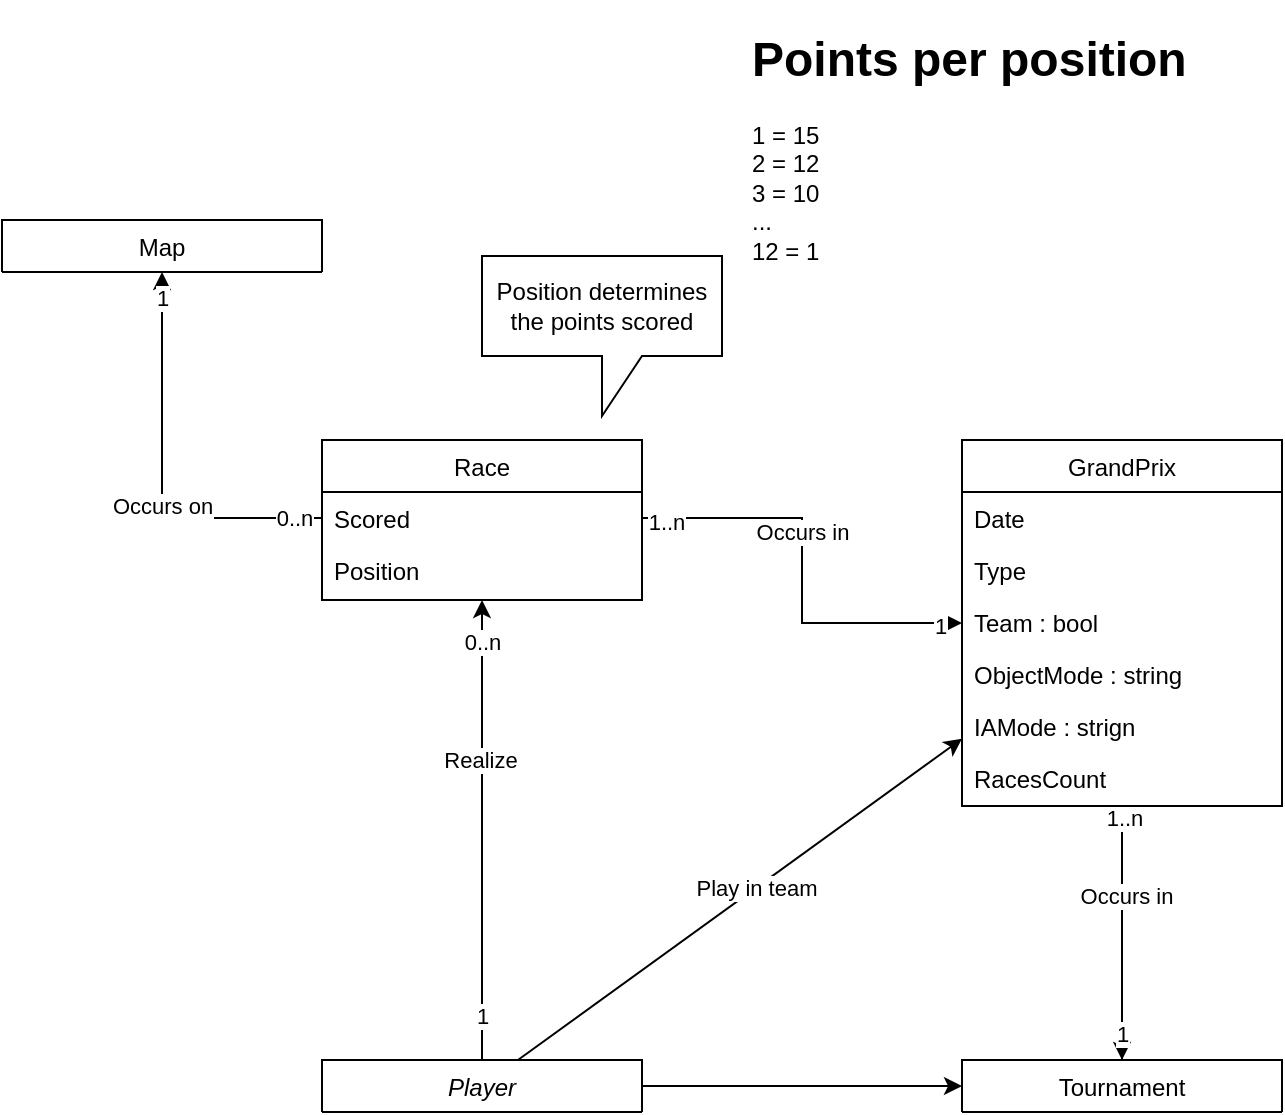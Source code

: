 <mxfile version="24.0.4" type="device">
  <diagram id="C5RBs43oDa-KdzZeNtuy" name="Page-1">
    <mxGraphModel dx="1482" dy="878" grid="1" gridSize="10" guides="1" tooltips="1" connect="1" arrows="1" fold="1" page="1" pageScale="1" pageWidth="827" pageHeight="1169" math="0" shadow="0">
      <root>
        <mxCell id="WIyWlLk6GJQsqaUBKTNV-0" />
        <mxCell id="WIyWlLk6GJQsqaUBKTNV-1" parent="WIyWlLk6GJQsqaUBKTNV-0" />
        <mxCell id="X79P-a3b31aQpc4Z4LpM-3" style="edgeStyle=orthogonalEdgeStyle;rounded=0;orthogonalLoop=1;jettySize=auto;html=1;" parent="WIyWlLk6GJQsqaUBKTNV-1" source="zkfFHV4jXpPFQw0GAbJ--0" target="X79P-a3b31aQpc4Z4LpM-0" edge="1">
          <mxGeometry relative="1" as="geometry" />
        </mxCell>
        <mxCell id="X79P-a3b31aQpc4Z4LpM-4" value="Realize" style="edgeLabel;html=1;align=center;verticalAlign=middle;resizable=0;points=[];" parent="X79P-a3b31aQpc4Z4LpM-3" vertex="1" connectable="0">
          <mxGeometry x="0.308" y="1" relative="1" as="geometry">
            <mxPoint as="offset" />
          </mxGeometry>
        </mxCell>
        <mxCell id="X79P-a3b31aQpc4Z4LpM-5" value="1" style="edgeLabel;html=1;align=center;verticalAlign=middle;resizable=0;points=[];" parent="X79P-a3b31aQpc4Z4LpM-3" vertex="1" connectable="0">
          <mxGeometry x="-0.804" relative="1" as="geometry">
            <mxPoint as="offset" />
          </mxGeometry>
        </mxCell>
        <mxCell id="X79P-a3b31aQpc4Z4LpM-6" value="0..n" style="edgeLabel;html=1;align=center;verticalAlign=middle;resizable=0;points=[];" parent="X79P-a3b31aQpc4Z4LpM-3" vertex="1" connectable="0">
          <mxGeometry x="0.821" relative="1" as="geometry">
            <mxPoint as="offset" />
          </mxGeometry>
        </mxCell>
        <mxCell id="OfAiOOOyODkjugbo0GrF-1" style="edgeStyle=orthogonalEdgeStyle;rounded=0;orthogonalLoop=1;jettySize=auto;html=1;" parent="WIyWlLk6GJQsqaUBKTNV-1" source="X79P-a3b31aQpc4Z4LpM-11" target="zkfFHV4jXpPFQw0GAbJ--17" edge="1">
          <mxGeometry relative="1" as="geometry">
            <mxPoint x="370" y="470" as="sourcePoint" />
          </mxGeometry>
        </mxCell>
        <mxCell id="zkfFHV4jXpPFQw0GAbJ--0" value="Player" style="swimlane;fontStyle=2;align=center;verticalAlign=top;childLayout=stackLayout;horizontal=1;startSize=26;horizontalStack=0;resizeParent=1;resizeLast=0;collapsible=1;marginBottom=0;rounded=0;shadow=0;strokeWidth=1;" parent="WIyWlLk6GJQsqaUBKTNV-1" vertex="1" collapsed="1">
          <mxGeometry x="190" y="530" width="160" height="26" as="geometry">
            <mxRectangle x="190" y="470" width="160" height="90" as="alternateBounds" />
          </mxGeometry>
        </mxCell>
        <mxCell id="zkfFHV4jXpPFQw0GAbJ--1" value="NickName" style="text;align=left;verticalAlign=top;spacingLeft=4;spacingRight=4;overflow=hidden;rotatable=0;points=[[0,0.5],[1,0.5]];portConstraint=eastwest;" parent="zkfFHV4jXpPFQw0GAbJ--0" vertex="1">
          <mxGeometry y="26" width="160" height="26" as="geometry" />
        </mxCell>
        <mxCell id="zkfFHV4jXpPFQw0GAbJ--3" value="Email Address" style="text;align=left;verticalAlign=top;spacingLeft=4;spacingRight=4;overflow=hidden;rotatable=0;points=[[0,0.5],[1,0.5]];portConstraint=eastwest;rounded=0;shadow=0;html=0;" parent="zkfFHV4jXpPFQw0GAbJ--0" vertex="1">
          <mxGeometry y="52" width="160" height="26" as="geometry" />
        </mxCell>
        <mxCell id="X79P-a3b31aQpc4Z4LpM-15" style="edgeStyle=orthogonalEdgeStyle;rounded=0;orthogonalLoop=1;jettySize=auto;html=1;" parent="WIyWlLk6GJQsqaUBKTNV-1" source="zkfFHV4jXpPFQw0GAbJ--17" target="X79P-a3b31aQpc4Z4LpM-11" edge="1">
          <mxGeometry relative="1" as="geometry" />
        </mxCell>
        <mxCell id="X79P-a3b31aQpc4Z4LpM-16" value="Occurs in" style="edgeLabel;html=1;align=center;verticalAlign=middle;resizable=0;points=[];" parent="X79P-a3b31aQpc4Z4LpM-15" vertex="1" connectable="0">
          <mxGeometry x="-0.292" y="2" relative="1" as="geometry">
            <mxPoint as="offset" />
          </mxGeometry>
        </mxCell>
        <mxCell id="X79P-a3b31aQpc4Z4LpM-17" value="1..n" style="edgeLabel;html=1;align=center;verticalAlign=middle;resizable=0;points=[];" parent="X79P-a3b31aQpc4Z4LpM-15" vertex="1" connectable="0">
          <mxGeometry x="-0.908" y="1" relative="1" as="geometry">
            <mxPoint as="offset" />
          </mxGeometry>
        </mxCell>
        <mxCell id="X79P-a3b31aQpc4Z4LpM-18" value="1" style="edgeLabel;html=1;align=center;verticalAlign=middle;resizable=0;points=[];" parent="X79P-a3b31aQpc4Z4LpM-15" vertex="1" connectable="0">
          <mxGeometry x="0.785" relative="1" as="geometry">
            <mxPoint as="offset" />
          </mxGeometry>
        </mxCell>
        <mxCell id="zkfFHV4jXpPFQw0GAbJ--17" value="GrandPrix" style="swimlane;fontStyle=0;align=center;verticalAlign=top;childLayout=stackLayout;horizontal=1;startSize=26;horizontalStack=0;resizeParent=1;resizeLast=0;collapsible=1;marginBottom=0;rounded=0;shadow=0;strokeWidth=1;" parent="WIyWlLk6GJQsqaUBKTNV-1" vertex="1">
          <mxGeometry x="510" y="220" width="160" height="183" as="geometry">
            <mxRectangle x="510" y="170" width="160" height="26" as="alternateBounds" />
          </mxGeometry>
        </mxCell>
        <mxCell id="zkfFHV4jXpPFQw0GAbJ--18" value="Date" style="text;align=left;verticalAlign=top;spacingLeft=4;spacingRight=4;overflow=hidden;rotatable=0;points=[[0,0.5],[1,0.5]];portConstraint=eastwest;" parent="zkfFHV4jXpPFQw0GAbJ--17" vertex="1">
          <mxGeometry y="26" width="160" height="26" as="geometry" />
        </mxCell>
        <mxCell id="X79P-a3b31aQpc4Z4LpM-22" value="Type" style="text;align=left;verticalAlign=top;spacingLeft=4;spacingRight=4;overflow=hidden;rotatable=0;points=[[0,0.5],[1,0.5]];portConstraint=eastwest;" parent="zkfFHV4jXpPFQw0GAbJ--17" vertex="1">
          <mxGeometry y="52" width="160" height="26" as="geometry" />
        </mxCell>
        <mxCell id="X79P-a3b31aQpc4Z4LpM-25" value="Team : bool&#xa;" style="text;align=left;verticalAlign=top;spacingLeft=4;spacingRight=4;overflow=hidden;rotatable=0;points=[[0,0.5],[1,0.5]];portConstraint=eastwest;" parent="zkfFHV4jXpPFQw0GAbJ--17" vertex="1">
          <mxGeometry y="78" width="160" height="26" as="geometry" />
        </mxCell>
        <mxCell id="X79P-a3b31aQpc4Z4LpM-23" value="ObjectMode : string" style="text;align=left;verticalAlign=top;spacingLeft=4;spacingRight=4;overflow=hidden;rotatable=0;points=[[0,0.5],[1,0.5]];portConstraint=eastwest;" parent="zkfFHV4jXpPFQw0GAbJ--17" vertex="1">
          <mxGeometry y="104" width="160" height="26" as="geometry" />
        </mxCell>
        <mxCell id="X79P-a3b31aQpc4Z4LpM-24" value="IAMode : strign" style="text;align=left;verticalAlign=top;spacingLeft=4;spacingRight=4;overflow=hidden;rotatable=0;points=[[0,0.5],[1,0.5]];portConstraint=eastwest;" parent="zkfFHV4jXpPFQw0GAbJ--17" vertex="1">
          <mxGeometry y="130" width="160" height="26" as="geometry" />
        </mxCell>
        <mxCell id="OfAiOOOyODkjugbo0GrF-0" value="RacesCount" style="text;align=left;verticalAlign=top;spacingLeft=4;spacingRight=4;overflow=hidden;rotatable=0;points=[[0,0.5],[1,0.5]];portConstraint=eastwest;" parent="zkfFHV4jXpPFQw0GAbJ--17" vertex="1">
          <mxGeometry y="156" width="160" height="26" as="geometry" />
        </mxCell>
        <mxCell id="X79P-a3b31aQpc4Z4LpM-0" value="Race" style="swimlane;fontStyle=0;align=center;verticalAlign=top;childLayout=stackLayout;horizontal=1;startSize=26;horizontalStack=0;resizeParent=1;resizeLast=0;collapsible=1;marginBottom=0;rounded=0;shadow=0;strokeWidth=1;" parent="WIyWlLk6GJQsqaUBKTNV-1" vertex="1">
          <mxGeometry x="190" y="220" width="160" height="80" as="geometry">
            <mxRectangle x="190" y="220" width="160" height="26" as="alternateBounds" />
          </mxGeometry>
        </mxCell>
        <mxCell id="X79P-a3b31aQpc4Z4LpM-1" value="Scored" style="text;align=left;verticalAlign=top;spacingLeft=4;spacingRight=4;overflow=hidden;rotatable=0;points=[[0,0.5],[1,0.5]];portConstraint=eastwest;" parent="X79P-a3b31aQpc4Z4LpM-0" vertex="1">
          <mxGeometry y="26" width="160" height="26" as="geometry" />
        </mxCell>
        <mxCell id="X79P-a3b31aQpc4Z4LpM-29" value="Position" style="text;align=left;verticalAlign=top;spacingLeft=4;spacingRight=4;overflow=hidden;rotatable=0;points=[[0,0.5],[1,0.5]];portConstraint=eastwest;" parent="X79P-a3b31aQpc4Z4LpM-0" vertex="1">
          <mxGeometry y="52" width="160" height="26" as="geometry" />
        </mxCell>
        <mxCell id="X79P-a3b31aQpc4Z4LpM-7" style="edgeStyle=orthogonalEdgeStyle;rounded=0;orthogonalLoop=1;jettySize=auto;html=1;" parent="WIyWlLk6GJQsqaUBKTNV-1" source="X79P-a3b31aQpc4Z4LpM-1" target="zkfFHV4jXpPFQw0GAbJ--17" edge="1">
          <mxGeometry relative="1" as="geometry" />
        </mxCell>
        <mxCell id="X79P-a3b31aQpc4Z4LpM-8" value="Occurs in" style="edgeLabel;html=1;align=center;verticalAlign=middle;resizable=0;points=[];" parent="X79P-a3b31aQpc4Z4LpM-7" vertex="1" connectable="0">
          <mxGeometry x="-0.185" relative="1" as="geometry">
            <mxPoint as="offset" />
          </mxGeometry>
        </mxCell>
        <mxCell id="X79P-a3b31aQpc4Z4LpM-9" value="1..n" style="edgeLabel;html=1;align=center;verticalAlign=middle;resizable=0;points=[];" parent="X79P-a3b31aQpc4Z4LpM-7" vertex="1" connectable="0">
          <mxGeometry x="-0.888" y="-2" relative="1" as="geometry">
            <mxPoint as="offset" />
          </mxGeometry>
        </mxCell>
        <mxCell id="X79P-a3b31aQpc4Z4LpM-10" value="1" style="edgeLabel;html=1;align=center;verticalAlign=middle;resizable=0;points=[];" parent="X79P-a3b31aQpc4Z4LpM-7" vertex="1" connectable="0">
          <mxGeometry x="0.895" y="-1" relative="1" as="geometry">
            <mxPoint as="offset" />
          </mxGeometry>
        </mxCell>
        <mxCell id="X79P-a3b31aQpc4Z4LpM-30" value="Map" style="swimlane;fontStyle=0;align=center;verticalAlign=top;childLayout=stackLayout;horizontal=1;startSize=26;horizontalStack=0;resizeParent=1;resizeLast=0;collapsible=1;marginBottom=0;rounded=0;shadow=0;strokeWidth=1;" parent="WIyWlLk6GJQsqaUBKTNV-1" vertex="1" collapsed="1">
          <mxGeometry x="30" y="110" width="160" height="26" as="geometry">
            <mxRectangle x="30" y="110" width="160" height="60" as="alternateBounds" />
          </mxGeometry>
        </mxCell>
        <mxCell id="X79P-a3b31aQpc4Z4LpM-31" value="Name" style="text;align=left;verticalAlign=top;spacingLeft=4;spacingRight=4;overflow=hidden;rotatable=0;points=[[0,0.5],[1,0.5]];portConstraint=eastwest;" parent="X79P-a3b31aQpc4Z4LpM-30" vertex="1">
          <mxGeometry y="26" width="160" height="26" as="geometry" />
        </mxCell>
        <mxCell id="X79P-a3b31aQpc4Z4LpM-33" style="edgeStyle=orthogonalEdgeStyle;rounded=0;orthogonalLoop=1;jettySize=auto;html=1;exitX=0;exitY=0.5;exitDx=0;exitDy=0;" parent="WIyWlLk6GJQsqaUBKTNV-1" source="X79P-a3b31aQpc4Z4LpM-1" target="X79P-a3b31aQpc4Z4LpM-30" edge="1">
          <mxGeometry relative="1" as="geometry" />
        </mxCell>
        <mxCell id="X79P-a3b31aQpc4Z4LpM-34" value="Occurs on" style="edgeLabel;html=1;align=center;verticalAlign=middle;resizable=0;points=[];" parent="X79P-a3b31aQpc4Z4LpM-33" vertex="1" connectable="0">
          <mxGeometry x="-0.15" relative="1" as="geometry">
            <mxPoint as="offset" />
          </mxGeometry>
        </mxCell>
        <mxCell id="X79P-a3b31aQpc4Z4LpM-35" value="1" style="edgeLabel;html=1;align=center;verticalAlign=middle;resizable=0;points=[];" parent="X79P-a3b31aQpc4Z4LpM-33" vertex="1" connectable="0">
          <mxGeometry x="0.874" relative="1" as="geometry">
            <mxPoint as="offset" />
          </mxGeometry>
        </mxCell>
        <mxCell id="X79P-a3b31aQpc4Z4LpM-36" value="0..n" style="edgeLabel;html=1;align=center;verticalAlign=middle;resizable=0;points=[];" parent="X79P-a3b31aQpc4Z4LpM-33" vertex="1" connectable="0">
          <mxGeometry x="-0.855" relative="1" as="geometry">
            <mxPoint as="offset" />
          </mxGeometry>
        </mxCell>
        <mxCell id="X79P-a3b31aQpc4Z4LpM-37" value="Position determines the points scored" style="shape=callout;whiteSpace=wrap;html=1;perimeter=calloutPerimeter;" parent="WIyWlLk6GJQsqaUBKTNV-1" vertex="1">
          <mxGeometry x="270" y="128" width="120" height="80" as="geometry" />
        </mxCell>
        <mxCell id="X79P-a3b31aQpc4Z4LpM-39" value="&lt;h1&gt;Points per position&lt;/h1&gt;&lt;div&gt;1 = 15&lt;/div&gt;&lt;div&gt;2 = 12&lt;/div&gt;&lt;div&gt;3 = 10&lt;/div&gt;&lt;div&gt;...&lt;/div&gt;&lt;div&gt;12 = 1&lt;/div&gt;" style="text;html=1;strokeColor=none;fillColor=none;spacing=5;spacingTop=-20;whiteSpace=wrap;overflow=hidden;rounded=0;" parent="WIyWlLk6GJQsqaUBKTNV-1" vertex="1">
          <mxGeometry x="400" y="10" width="250" height="126" as="geometry" />
        </mxCell>
        <mxCell id="OfAiOOOyODkjugbo0GrF-6" value="" style="edgeStyle=orthogonalEdgeStyle;rounded=0;orthogonalLoop=1;jettySize=auto;html=1;" parent="WIyWlLk6GJQsqaUBKTNV-1" source="zkfFHV4jXpPFQw0GAbJ--0" target="X79P-a3b31aQpc4Z4LpM-11" edge="1">
          <mxGeometry relative="1" as="geometry">
            <mxPoint x="350" y="506.19" as="sourcePoint" />
            <mxPoint x="590" y="309.19" as="targetPoint" />
          </mxGeometry>
        </mxCell>
        <mxCell id="X79P-a3b31aQpc4Z4LpM-11" value="Tournament" style="swimlane;fontStyle=0;align=center;verticalAlign=top;childLayout=stackLayout;horizontal=1;startSize=26;horizontalStack=0;resizeParent=1;resizeLast=0;collapsible=1;marginBottom=0;rounded=0;shadow=0;strokeWidth=1;" parent="WIyWlLk6GJQsqaUBKTNV-1" vertex="1" collapsed="1">
          <mxGeometry x="510" y="530" width="160" height="26" as="geometry">
            <mxRectangle x="510" y="450" width="160" height="110" as="alternateBounds" />
          </mxGeometry>
        </mxCell>
        <mxCell id="X79P-a3b31aQpc4Z4LpM-12" value="Name" style="text;align=left;verticalAlign=top;spacingLeft=4;spacingRight=4;overflow=hidden;rotatable=0;points=[[0,0.5],[1,0.5]];portConstraint=eastwest;" parent="X79P-a3b31aQpc4Z4LpM-11" vertex="1">
          <mxGeometry y="26" width="160" height="26" as="geometry" />
        </mxCell>
        <mxCell id="X79P-a3b31aQpc4Z4LpM-13" value="StartDate" style="text;align=left;verticalAlign=top;spacingLeft=4;spacingRight=4;overflow=hidden;rotatable=0;points=[[0,0.5],[1,0.5]];portConstraint=eastwest;" parent="X79P-a3b31aQpc4Z4LpM-11" vertex="1">
          <mxGeometry y="52" width="160" height="26" as="geometry" />
        </mxCell>
        <mxCell id="X79P-a3b31aQpc4Z4LpM-14" value="EndDate" style="text;align=left;verticalAlign=top;spacingLeft=4;spacingRight=4;overflow=hidden;rotatable=0;points=[[0,0.5],[1,0.5]];portConstraint=eastwest;" parent="X79P-a3b31aQpc4Z4LpM-11" vertex="1">
          <mxGeometry y="78" width="160" height="26" as="geometry" />
        </mxCell>
        <mxCell id="OfAiOOOyODkjugbo0GrF-8" value="" style="endArrow=classic;html=1;rounded=0;" parent="WIyWlLk6GJQsqaUBKTNV-1" source="zkfFHV4jXpPFQw0GAbJ--0" target="zkfFHV4jXpPFQw0GAbJ--17" edge="1">
          <mxGeometry width="50" height="50" relative="1" as="geometry">
            <mxPoint x="380" y="460" as="sourcePoint" />
            <mxPoint x="430" y="410" as="targetPoint" />
          </mxGeometry>
        </mxCell>
        <mxCell id="OfAiOOOyODkjugbo0GrF-9" value="Play in team" style="edgeLabel;html=1;align=center;verticalAlign=middle;resizable=0;points=[];" parent="OfAiOOOyODkjugbo0GrF-8" vertex="1" connectable="0">
          <mxGeometry x="0.072" relative="1" as="geometry">
            <mxPoint as="offset" />
          </mxGeometry>
        </mxCell>
      </root>
    </mxGraphModel>
  </diagram>
</mxfile>
